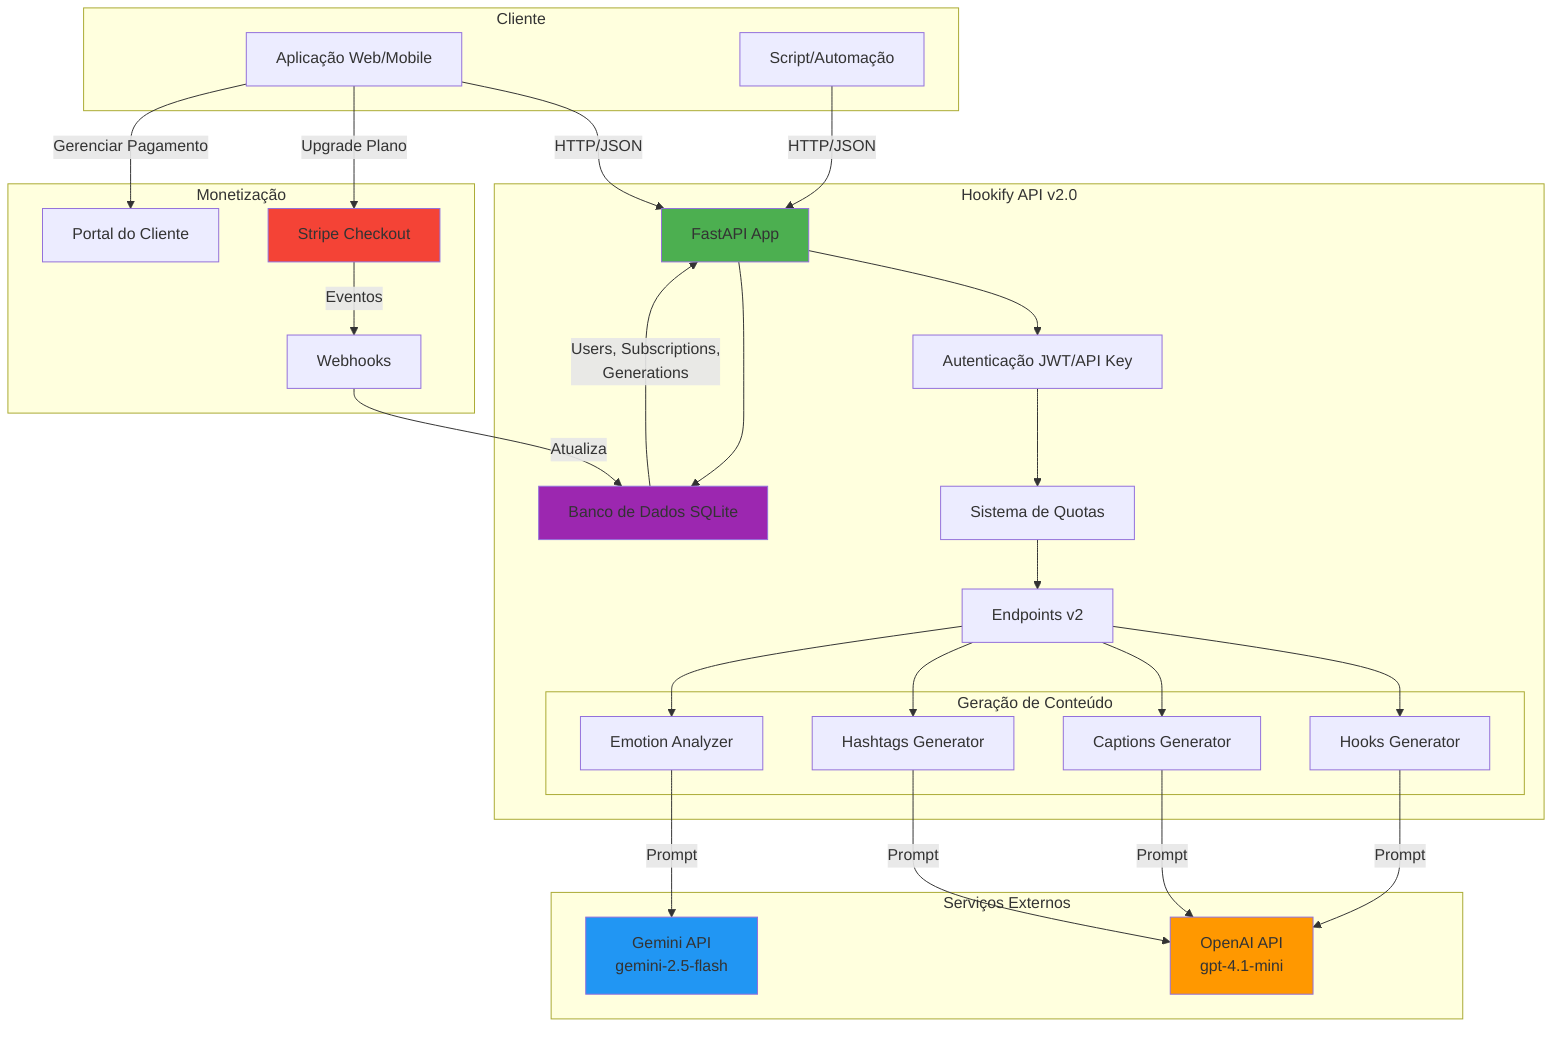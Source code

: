 graph TB
    subgraph "Cliente"
        A[Aplicação Web/Mobile]
        B[Script/Automação]
    end
    
    subgraph "Hookify API v2.0"
        C[FastAPI App]
        D[Autenticação JWT/API Key]
        E[Sistema de Quotas]
        F[Endpoints v2]
        
        subgraph "Geração de Conteúdo"
            G[Hooks Generator]
            H[Captions Generator]
            I[Hashtags Generator]
            J[Emotion Analyzer]
        end
        
        K[Banco de Dados SQLite]
    end
    
    subgraph "Serviços Externos"
        L[OpenAI API<br/>gpt-4.1-mini]
        M[Gemini API<br/>gemini-2.5-flash]
    end
    
    subgraph "Monetização"
        N[Stripe Checkout]
        O[Webhooks]
        P[Portal do Cliente]
    end
    
    A -->|HTTP/JSON| C
    B -->|HTTP/JSON| C
    C --> D
    D --> E
    E --> F
    F --> G
    F --> H
    F --> I
    F --> J
    
    G -->|Prompt| L
    H -->|Prompt| L
    I -->|Prompt| L
    J -->|Prompt| M
    
    C --> K
    K -->|Users, Subscriptions,<br/>Generations| C
    
    A -->|Upgrade Plano| N
    N -->|Eventos| O
    O -->|Atualiza| K
    A -->|Gerenciar Pagamento| P
    
    style C fill:#4CAF50
    style L fill:#FF9800
    style M fill:#2196F3
    style K fill:#9C27B0
    style N fill:#F44336